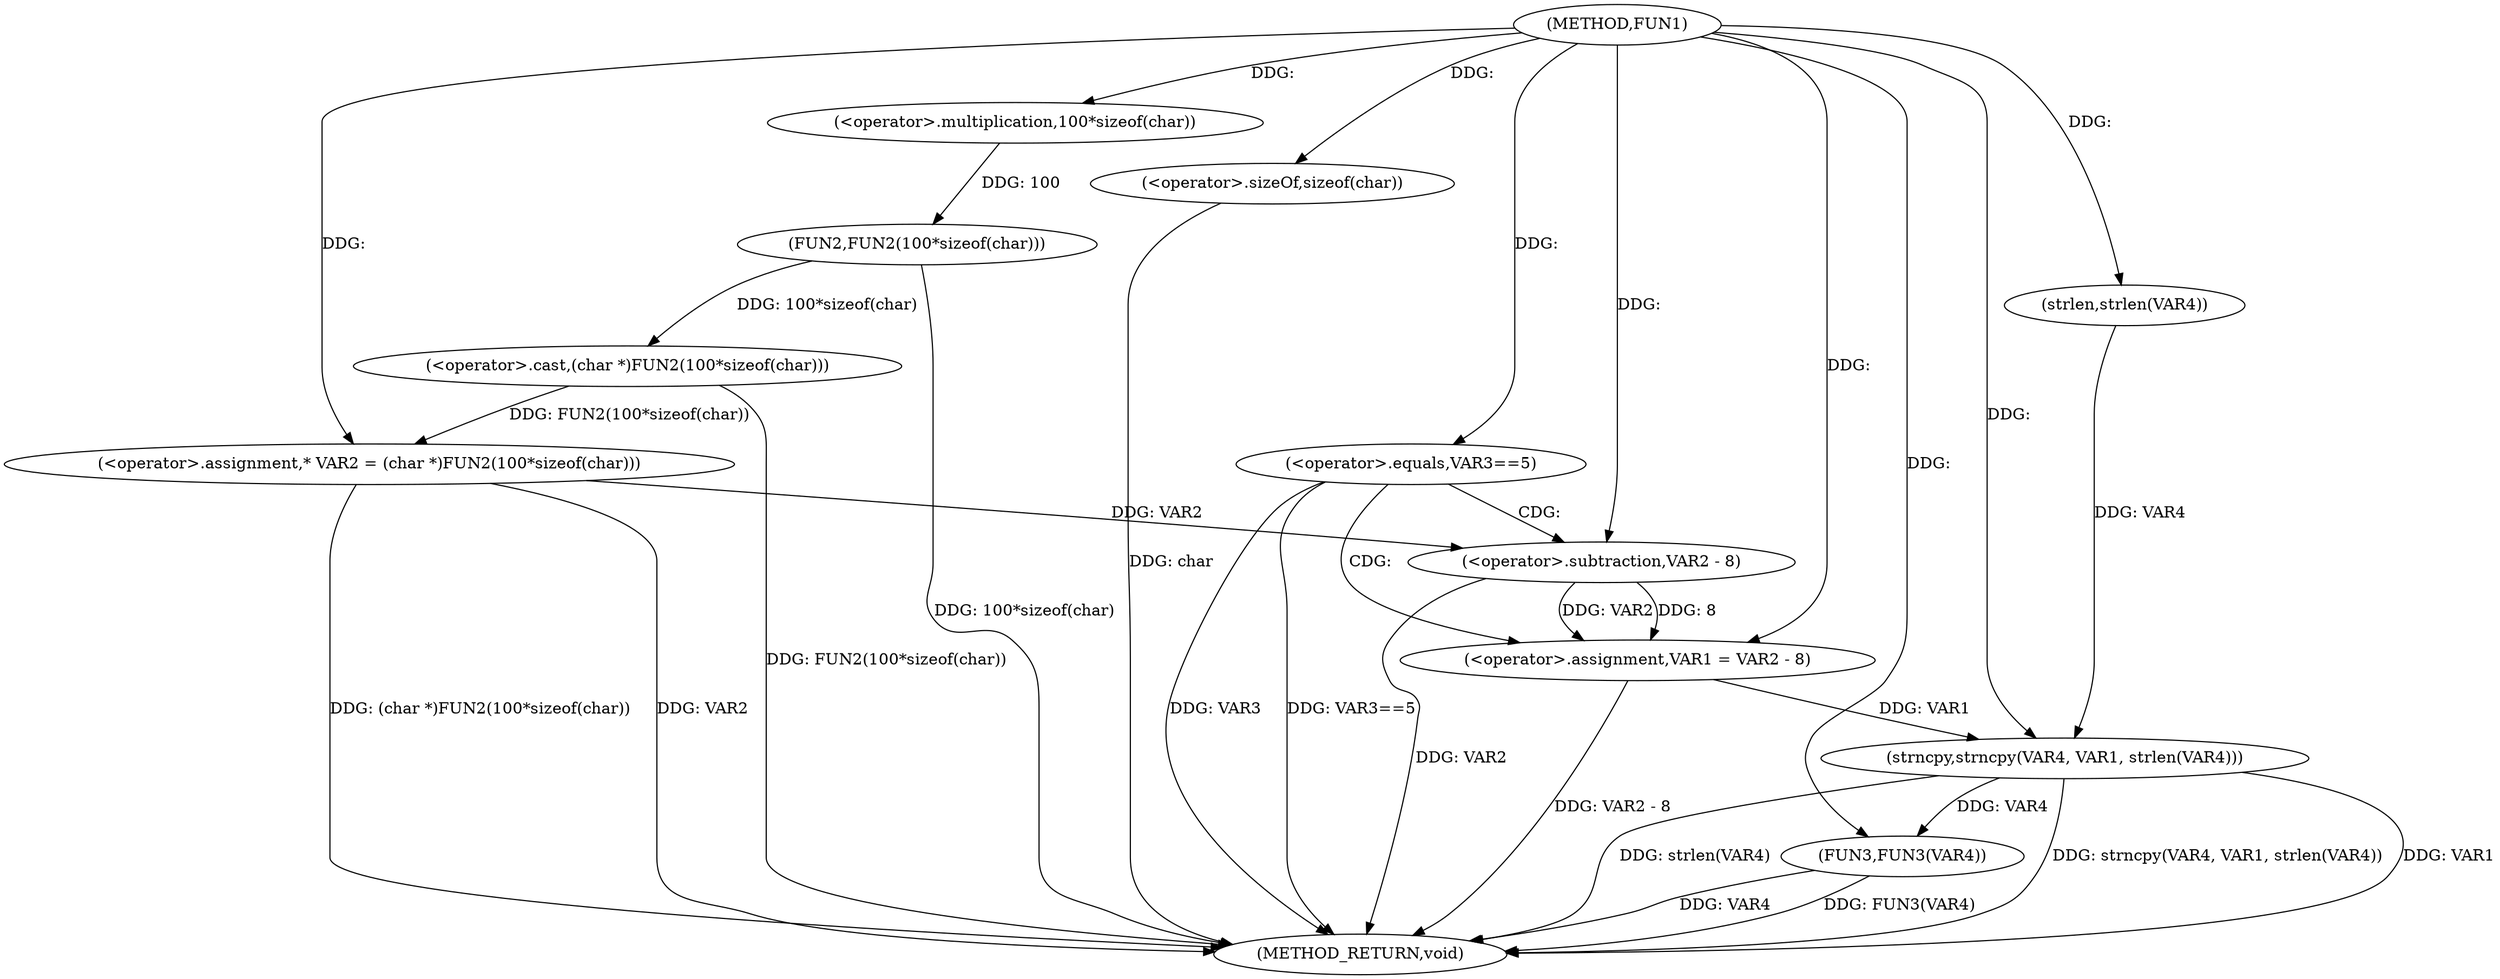 digraph FUN1 {  
"1000100" [label = "(METHOD,FUN1)" ]
"1000132" [label = "(METHOD_RETURN,void)" ]
"1000104" [label = "(<operator>.assignment,* VAR2 = (char *)FUN2(100*sizeof(char)))" ]
"1000106" [label = "(<operator>.cast,(char *)FUN2(100*sizeof(char)))" ]
"1000108" [label = "(FUN2,FUN2(100*sizeof(char)))" ]
"1000109" [label = "(<operator>.multiplication,100*sizeof(char))" ]
"1000111" [label = "(<operator>.sizeOf,sizeof(char))" ]
"1000114" [label = "(<operator>.equals,VAR3==5)" ]
"1000118" [label = "(<operator>.assignment,VAR1 = VAR2 - 8)" ]
"1000120" [label = "(<operator>.subtraction,VAR2 - 8)" ]
"1000125" [label = "(strncpy,strncpy(VAR4, VAR1, strlen(VAR4)))" ]
"1000128" [label = "(strlen,strlen(VAR4))" ]
"1000130" [label = "(FUN3,FUN3(VAR4))" ]
  "1000130" -> "1000132"  [ label = "DDG: FUN3(VAR4)"] 
  "1000125" -> "1000132"  [ label = "DDG: strncpy(VAR4, VAR1, strlen(VAR4))"] 
  "1000106" -> "1000132"  [ label = "DDG: FUN2(100*sizeof(char))"] 
  "1000104" -> "1000132"  [ label = "DDG: VAR2"] 
  "1000114" -> "1000132"  [ label = "DDG: VAR3==5"] 
  "1000125" -> "1000132"  [ label = "DDG: VAR1"] 
  "1000111" -> "1000132"  [ label = "DDG: char"] 
  "1000118" -> "1000132"  [ label = "DDG: VAR2 - 8"] 
  "1000125" -> "1000132"  [ label = "DDG: strlen(VAR4)"] 
  "1000130" -> "1000132"  [ label = "DDG: VAR4"] 
  "1000114" -> "1000132"  [ label = "DDG: VAR3"] 
  "1000120" -> "1000132"  [ label = "DDG: VAR2"] 
  "1000104" -> "1000132"  [ label = "DDG: (char *)FUN2(100*sizeof(char))"] 
  "1000108" -> "1000132"  [ label = "DDG: 100*sizeof(char)"] 
  "1000106" -> "1000104"  [ label = "DDG: FUN2(100*sizeof(char))"] 
  "1000100" -> "1000104"  [ label = "DDG: "] 
  "1000108" -> "1000106"  [ label = "DDG: 100*sizeof(char)"] 
  "1000109" -> "1000108"  [ label = "DDG: 100"] 
  "1000100" -> "1000109"  [ label = "DDG: "] 
  "1000100" -> "1000111"  [ label = "DDG: "] 
  "1000100" -> "1000114"  [ label = "DDG: "] 
  "1000120" -> "1000118"  [ label = "DDG: VAR2"] 
  "1000120" -> "1000118"  [ label = "DDG: 8"] 
  "1000100" -> "1000118"  [ label = "DDG: "] 
  "1000104" -> "1000120"  [ label = "DDG: VAR2"] 
  "1000100" -> "1000120"  [ label = "DDG: "] 
  "1000128" -> "1000125"  [ label = "DDG: VAR4"] 
  "1000100" -> "1000125"  [ label = "DDG: "] 
  "1000118" -> "1000125"  [ label = "DDG: VAR1"] 
  "1000100" -> "1000128"  [ label = "DDG: "] 
  "1000125" -> "1000130"  [ label = "DDG: VAR4"] 
  "1000100" -> "1000130"  [ label = "DDG: "] 
  "1000114" -> "1000120"  [ label = "CDG: "] 
  "1000114" -> "1000118"  [ label = "CDG: "] 
}

